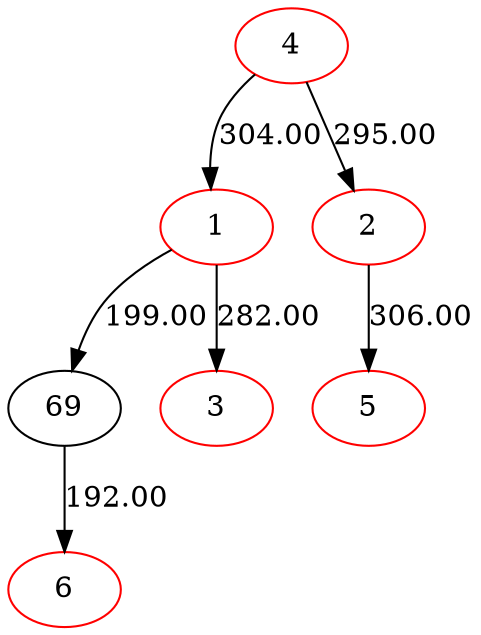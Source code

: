 digraph {
4[color=red]
1[color=red]
69[color=black]
6[color=red]
69->6[label=192.00]
1->69[label=199.00]
3[color=red]
1->3[label=282.00]
4->1[label=304.00]
2[color=red]
5[color=red]
2->5[label=306.00]
4->2[label=295.00]
}